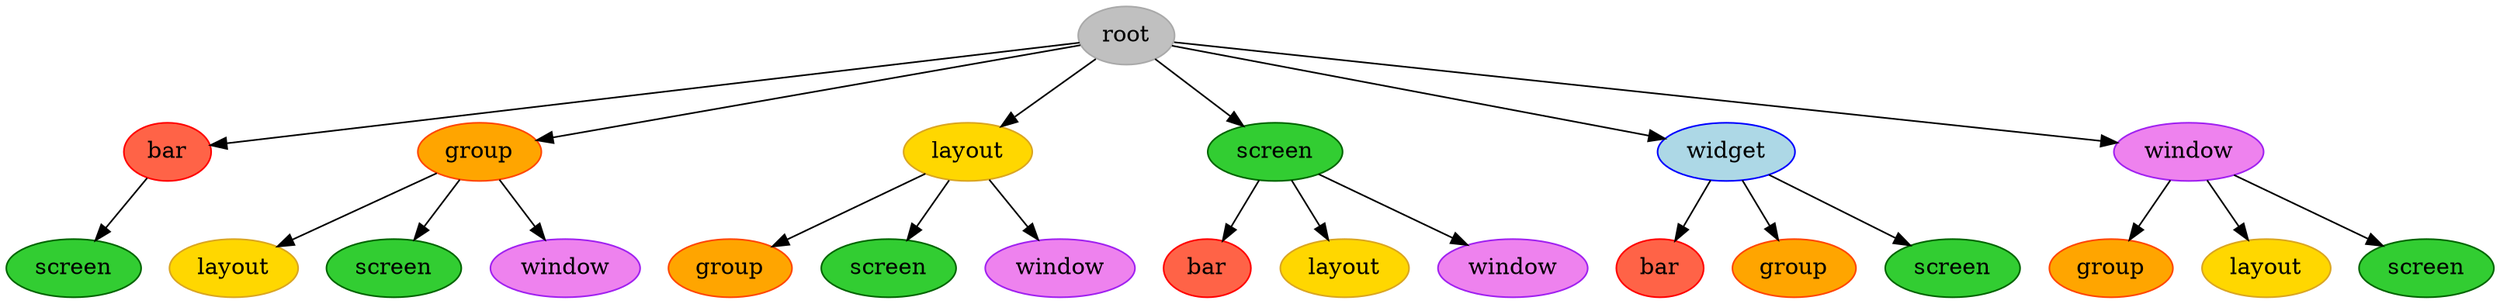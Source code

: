 digraph G {
    layout = dot;
    splines = true;

    node [style="filled", color=DarkGray, fillcolor=Gray, label="root"];
    root;

    node [style="filled", color=Red, fillcolor=Tomato, label="bar"];
    bar; bar4; bar5

    node [style="filled", color=OrangeRed, fillcolor=Orange, label="group"];
    group; group3; group5; group6;

    node [style="filled", color=Goldenrod, fillcolor=Gold, label="layout"]
    layout; layout2; layout4; layout6;

    node [style="filled", color=DarkGreen, fillcolor=LimeGreen, label="screen"];
    screen; screen1; screen2; screen3; screen5; screen6;

    node [style="filled", color=Blue, fillcolor=LightBlue, label="widget"];
    widget;

    node [style="filled", color=Purple, fillcolor=Violet, label="window"];
    window; window2; window3; window4;

    root -> bar;
    root -> group;
    root -> layout;
    root -> screen;
    root -> widget;
    root -> window;

    bar -> screen1;

    group -> layout2;
    group -> screen2;
    group -> window2;

    layout -> group3;
    layout -> screen3;
    layout -> window3;

    screen -> bar4;
    screen -> layout4;
    screen -> window4;

    widget -> bar5;
    widget -> group5;
    widget -> screen5;

    window -> group6;
    window -> screen6;
    window -> layout6;
}
